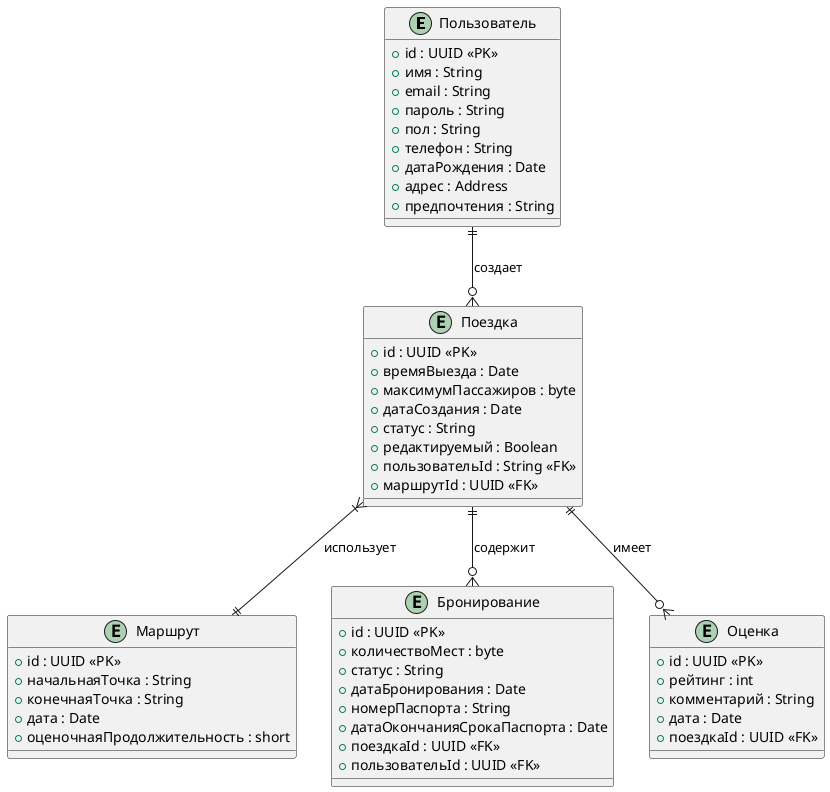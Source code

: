 @startuml
entity Пользователь {
    +id : UUID <<PK>>
    +имя : String
    +email : String
    +пароль : String
    +пол : String
    +телефон : String
    +датаРождения : Date
    +адрес : Address
    +предпочтения : String
}

entity Поездка {
    +id : UUID <<PK>>
    +времяВыезда : Date
    +максимумПассажиров : byte
    +датаСоздания : Date
    +статус : String
    +редактируемый : Boolean
    +пользовательId : String <<FK>>
    +маршрутId : UUID <<FK>>
}

entity Маршрут {
    +id : UUID <<PK>>
    +начальнаяТочка : String
    +конечнаяТочка : String
    +дата : Date
    +оценочнаяПродолжительность : short
}

entity Бронирование {
    +id : UUID <<PK>>
    +количествоМест : byte
    +статус : String
    +датаБронирования : Date
    +номерПаспорта : String
    +датаОкончанияСрокаПаспорта : Date
    +поездкаId : UUID <<FK>>
    +пользовательId : UUID <<FK>>
}

entity Оценка {
    +id : UUID <<PK>>
    +рейтинг : int
    +комментарий : String
    +дата : Date
    +поездкаId : UUID <<FK>>
}

Пользователь ||--o{ Поездка : создает
Поездка ||--o{ Бронирование : содержит
Поездка ||--o{ Оценка : имеет
Поездка }|--|| Маршрут : использует

@enduml

